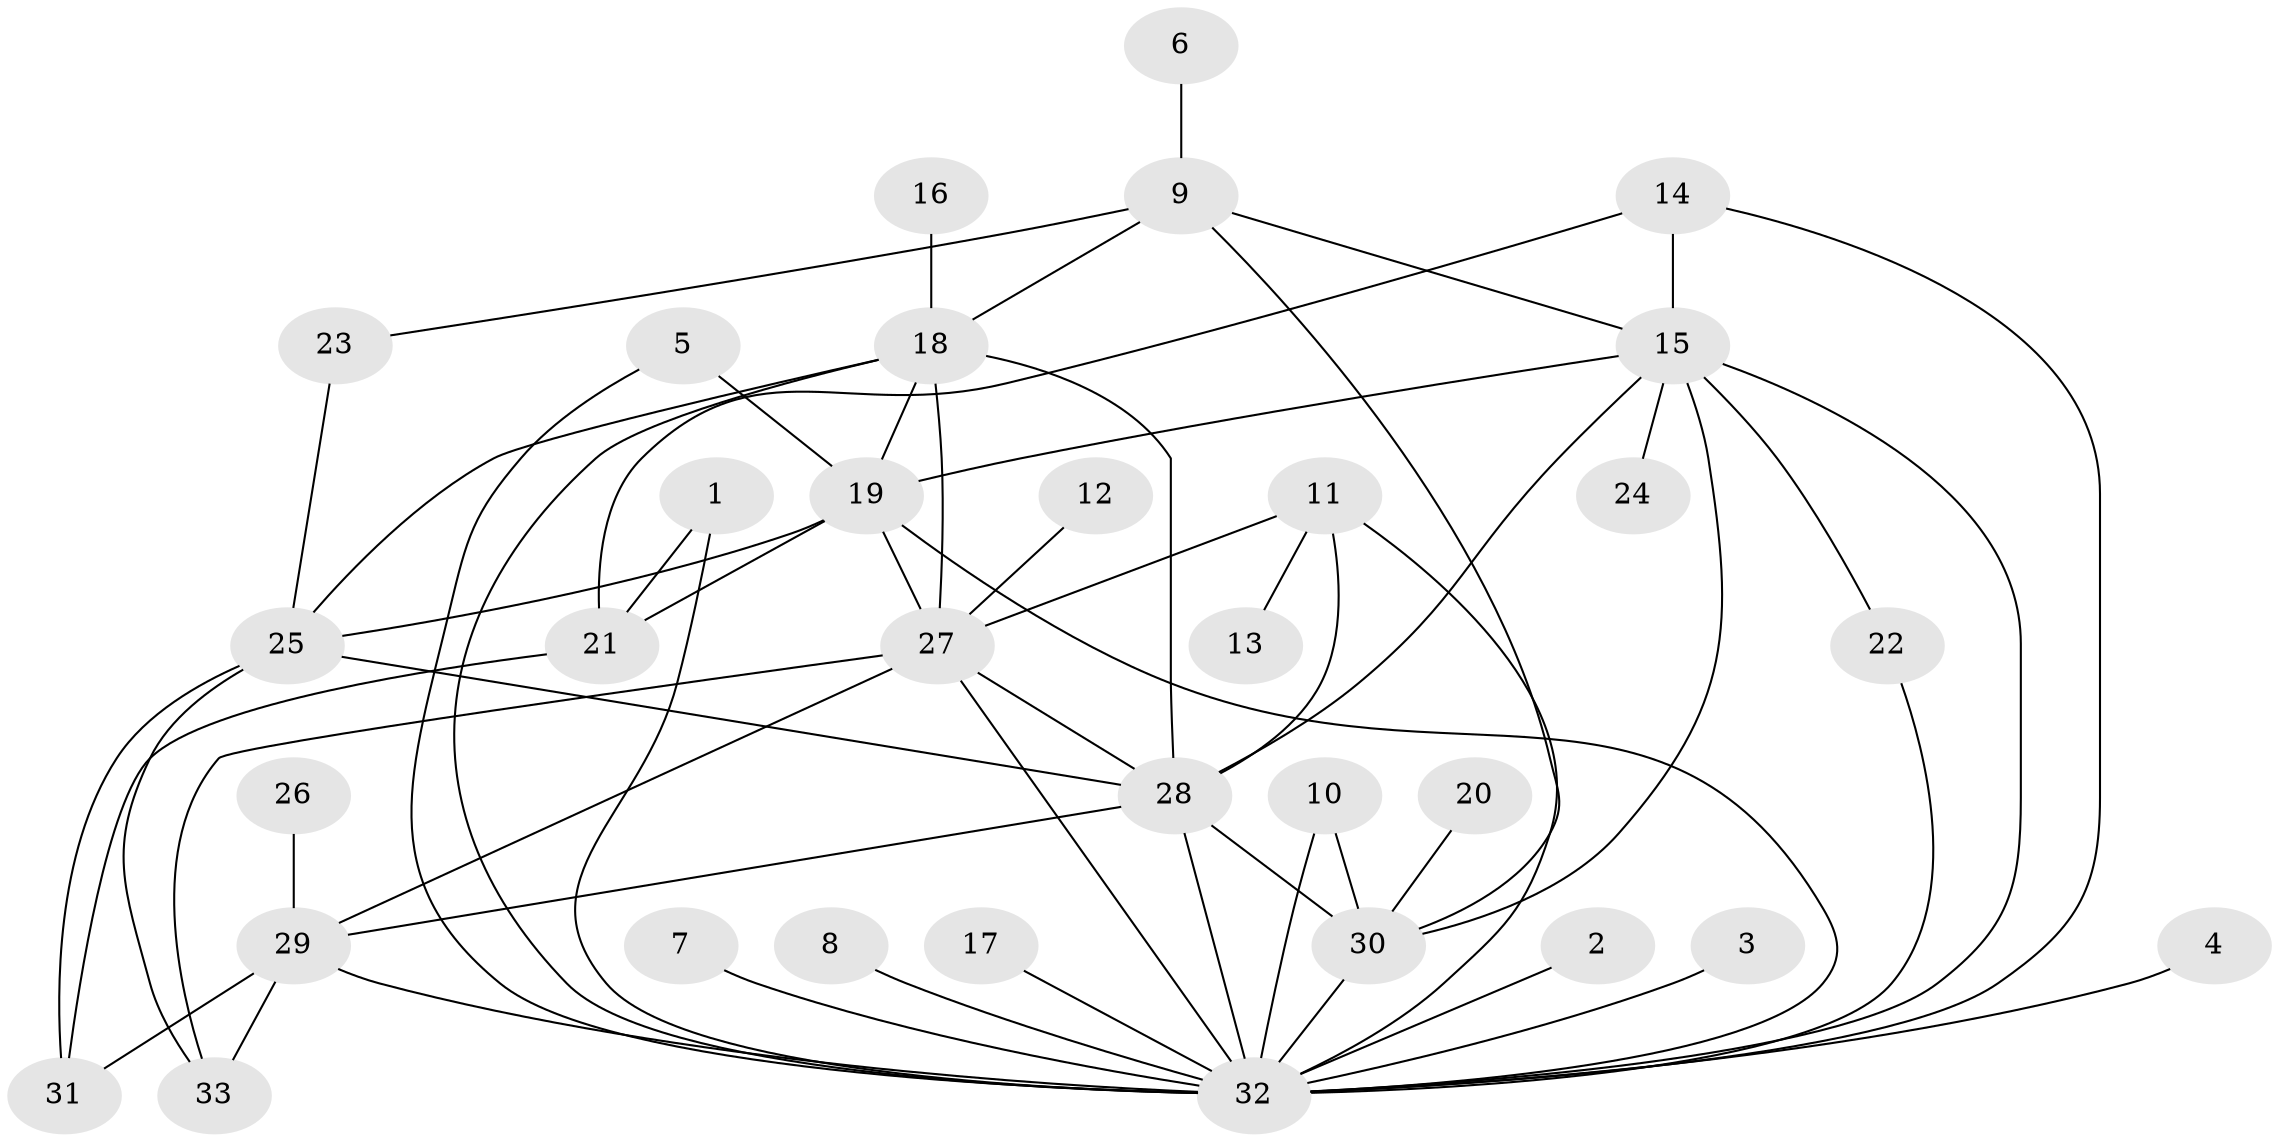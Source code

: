 // original degree distribution, {25: 0.009259259259259259, 11: 0.009259259259259259, 5: 0.046296296296296294, 4: 0.05555555555555555, 3: 0.10185185185185185, 12: 0.009259259259259259, 2: 0.24074074074074073, 9: 0.009259259259259259, 8: 0.009259259259259259, 1: 0.4722222222222222, 7: 0.018518518518518517, 6: 0.018518518518518517}
// Generated by graph-tools (version 1.1) at 2025/36/03/04/25 23:36:44]
// undirected, 33 vertices, 60 edges
graph export_dot {
  node [color=gray90,style=filled];
  1;
  2;
  3;
  4;
  5;
  6;
  7;
  8;
  9;
  10;
  11;
  12;
  13;
  14;
  15;
  16;
  17;
  18;
  19;
  20;
  21;
  22;
  23;
  24;
  25;
  26;
  27;
  28;
  29;
  30;
  31;
  32;
  33;
  1 -- 21 [weight=1.0];
  1 -- 32 [weight=1.0];
  2 -- 32 [weight=1.0];
  3 -- 32 [weight=1.0];
  4 -- 32 [weight=1.0];
  5 -- 19 [weight=1.0];
  5 -- 32 [weight=1.0];
  6 -- 9 [weight=1.0];
  7 -- 32 [weight=1.0];
  8 -- 32 [weight=1.0];
  9 -- 15 [weight=1.0];
  9 -- 18 [weight=1.0];
  9 -- 23 [weight=1.0];
  9 -- 30 [weight=1.0];
  10 -- 30 [weight=1.0];
  10 -- 32 [weight=1.0];
  11 -- 13 [weight=1.0];
  11 -- 27 [weight=1.0];
  11 -- 28 [weight=2.0];
  11 -- 32 [weight=1.0];
  12 -- 27 [weight=1.0];
  14 -- 15 [weight=1.0];
  14 -- 21 [weight=1.0];
  14 -- 32 [weight=1.0];
  15 -- 19 [weight=1.0];
  15 -- 22 [weight=1.0];
  15 -- 24 [weight=1.0];
  15 -- 28 [weight=1.0];
  15 -- 30 [weight=1.0];
  15 -- 32 [weight=2.0];
  16 -- 18 [weight=1.0];
  17 -- 32 [weight=1.0];
  18 -- 19 [weight=1.0];
  18 -- 25 [weight=1.0];
  18 -- 27 [weight=1.0];
  18 -- 28 [weight=1.0];
  18 -- 32 [weight=1.0];
  19 -- 21 [weight=1.0];
  19 -- 25 [weight=1.0];
  19 -- 27 [weight=1.0];
  19 -- 32 [weight=1.0];
  20 -- 30 [weight=1.0];
  21 -- 31 [weight=1.0];
  22 -- 32 [weight=1.0];
  23 -- 25 [weight=1.0];
  25 -- 28 [weight=1.0];
  25 -- 31 [weight=1.0];
  25 -- 33 [weight=1.0];
  26 -- 29 [weight=1.0];
  27 -- 28 [weight=1.0];
  27 -- 29 [weight=1.0];
  27 -- 32 [weight=1.0];
  27 -- 33 [weight=1.0];
  28 -- 29 [weight=1.0];
  28 -- 30 [weight=1.0];
  28 -- 32 [weight=1.0];
  29 -- 31 [weight=1.0];
  29 -- 32 [weight=2.0];
  29 -- 33 [weight=1.0];
  30 -- 32 [weight=1.0];
}
